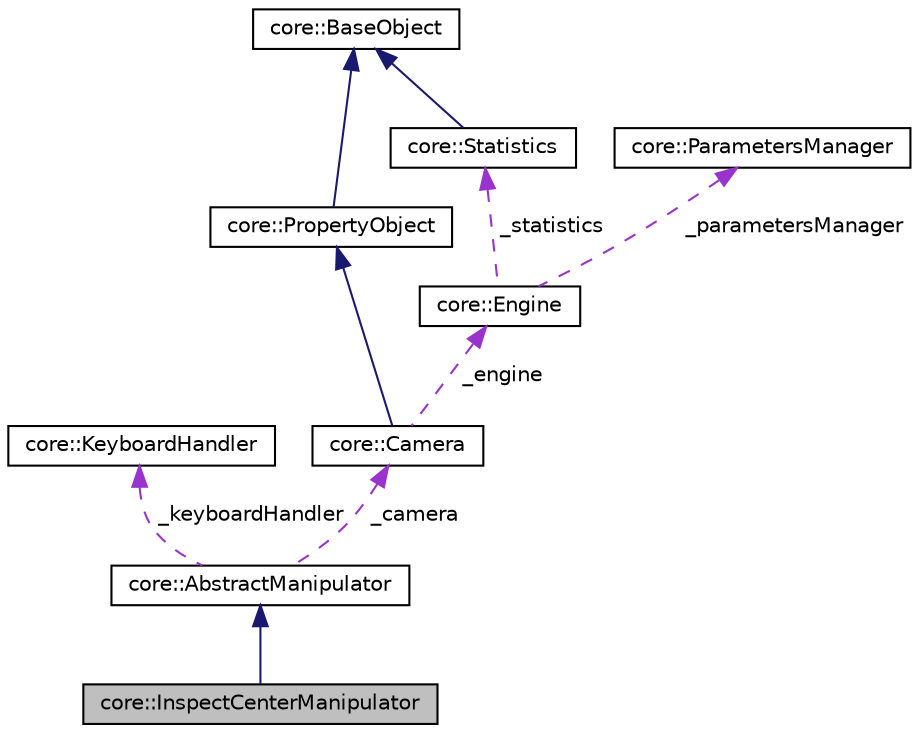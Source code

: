digraph "core::InspectCenterManipulator"
{
 // LATEX_PDF_SIZE
  edge [fontname="Helvetica",fontsize="10",labelfontname="Helvetica",labelfontsize="10"];
  node [fontname="Helvetica",fontsize="10",shape=record];
  Node1 [label="core::InspectCenterManipulator",height=0.2,width=0.4,color="black", fillcolor="grey75", style="filled", fontcolor="black",tooltip=" "];
  Node2 -> Node1 [dir="back",color="midnightblue",fontsize="10",style="solid",fontname="Helvetica"];
  Node2 [label="core::AbstractManipulator",height=0.2,width=0.4,color="black", fillcolor="white", style="filled",URL="$dc/df9/classcore_1_1AbstractManipulator.html",tooltip=" "];
  Node3 -> Node2 [dir="back",color="darkorchid3",fontsize="10",style="dashed",label=" _keyboardHandler" ,fontname="Helvetica"];
  Node3 [label="core::KeyboardHandler",height=0.2,width=0.4,color="black", fillcolor="white", style="filled",URL="$d4/d89/classcore_1_1KeyboardHandler.html",tooltip="The KeyboardHandler class manages keyboard shortcuts and special keys."];
  Node4 -> Node2 [dir="back",color="darkorchid3",fontsize="10",style="dashed",label=" _camera" ,fontname="Helvetica"];
  Node4 [label="core::Camera",height=0.2,width=0.4,color="black", fillcolor="white", style="filled",URL="$d6/da7/classcore_1_1Camera.html",tooltip="The Camera class is an abstract interface for a camera in a 3D graphics application...."];
  Node5 -> Node4 [dir="back",color="midnightblue",fontsize="10",style="solid",fontname="Helvetica"];
  Node5 [label="core::PropertyObject",height=0.2,width=0.4,color="black", fillcolor="white", style="filled",URL="$d7/d67/classcore_1_1PropertyObject.html",tooltip=" "];
  Node6 -> Node5 [dir="back",color="midnightblue",fontsize="10",style="solid",fontname="Helvetica"];
  Node6 [label="core::BaseObject",height=0.2,width=0.4,color="black", fillcolor="white", style="filled",URL="$d1/dc6/classcore_1_1BaseObject.html",tooltip=" "];
  Node7 -> Node4 [dir="back",color="darkorchid3",fontsize="10",style="dashed",label=" _engine" ,fontname="Helvetica"];
  Node7 [label="core::Engine",height=0.2,width=0.4,color="black", fillcolor="white", style="filled",URL="$d8/dab/classcore_1_1Engine.html",tooltip="Provides an abstract implementation of a ray-tracing engine."];
  Node8 -> Node7 [dir="back",color="darkorchid3",fontsize="10",style="dashed",label=" _parametersManager" ,fontname="Helvetica"];
  Node8 [label="core::ParametersManager",height=0.2,width=0.4,color="black", fillcolor="white", style="filled",URL="$dc/d04/classcore_1_1ParametersManager.html",tooltip=" "];
  Node9 -> Node7 [dir="back",color="darkorchid3",fontsize="10",style="dashed",label=" _statistics" ,fontname="Helvetica"];
  Node9 [label="core::Statistics",height=0.2,width=0.4,color="black", fillcolor="white", style="filled",URL="$d6/d7e/classcore_1_1Statistics.html",tooltip=" "];
  Node6 -> Node9 [dir="back",color="midnightblue",fontsize="10",style="solid",fontname="Helvetica"];
}
